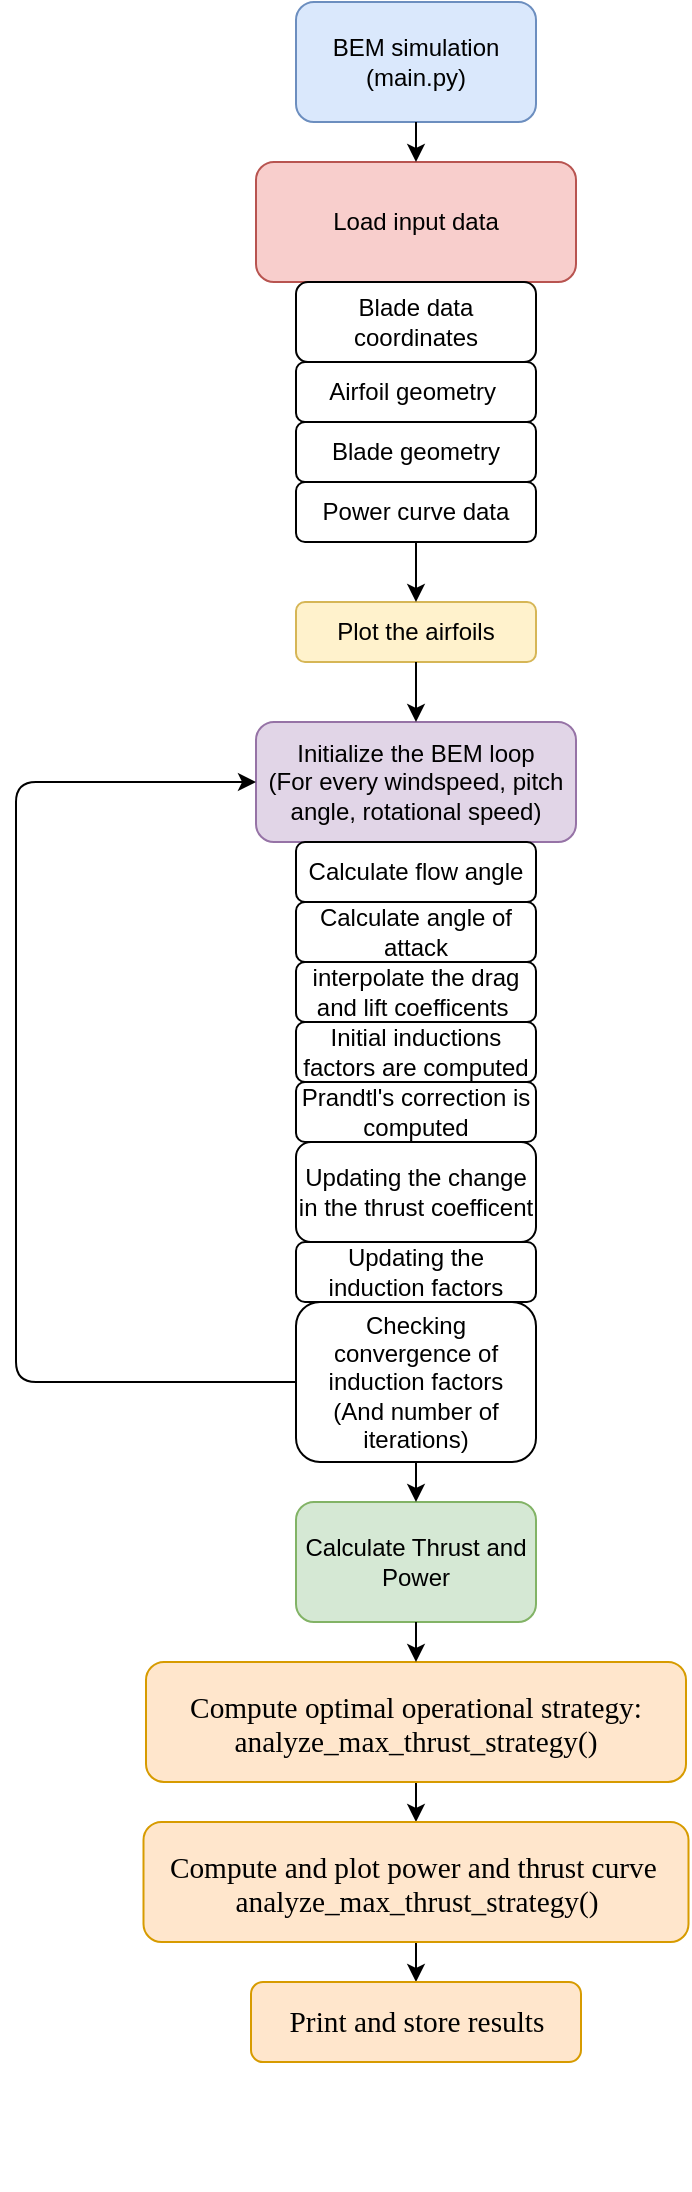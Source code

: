<mxfile>
    <diagram id="HcsooGtjJQzSXpFkrT9_" name="Page-1">
        <mxGraphModel dx="1193" dy="916" grid="1" gridSize="10" guides="1" tooltips="1" connect="1" arrows="1" fold="1" page="1" pageScale="1" pageWidth="827" pageHeight="1169" math="0" shadow="0">
            <root>
                <mxCell id="0"/>
                <mxCell id="1" parent="0"/>
                <mxCell id="4" value="BEM simulation&lt;div&gt;(main.py)&lt;/div&gt;" style="rounded=1;whiteSpace=wrap;html=1;fillColor=#dae8fc;strokeColor=#6c8ebf;" parent="1" vertex="1">
                    <mxGeometry x="300" y="30" width="120" height="60" as="geometry"/>
                </mxCell>
                <mxCell id="5" value="Load input data" style="rounded=1;whiteSpace=wrap;html=1;fillColor=#f8cecc;strokeColor=#b85450;" parent="1" vertex="1">
                    <mxGeometry x="280" y="110" width="160" height="60" as="geometry"/>
                </mxCell>
                <mxCell id="6" value="&lt;div&gt;&lt;br&gt;&lt;/div&gt;Plot the airfoils&lt;div&gt;&lt;div&gt;&lt;br&gt;&lt;/div&gt;&lt;/div&gt;" style="rounded=1;whiteSpace=wrap;html=1;fillColor=#fff2cc;strokeColor=#d6b656;" parent="1" vertex="1">
                    <mxGeometry x="300" y="330" width="120" height="30" as="geometry"/>
                </mxCell>
                <mxCell id="7" value="Initialize the BEM loop&lt;div&gt;(For every windspeed, pitch angle, rotational speed)&lt;/div&gt;" style="rounded=1;whiteSpace=wrap;html=1;fillColor=#e1d5e7;strokeColor=#9673a6;" parent="1" vertex="1">
                    <mxGeometry x="280" y="390" width="160" height="60" as="geometry"/>
                </mxCell>
                <mxCell id="8" value="Calculate Thrust and Power" style="rounded=1;whiteSpace=wrap;html=1;fillColor=#d5e8d4;strokeColor=#82b366;" parent="1" vertex="1">
                    <mxGeometry x="300" y="780" width="120" height="60" as="geometry"/>
                </mxCell>
                <mxCell id="11" value="" style="endArrow=classic;html=1;entryX=0.5;entryY=0;entryDx=0;entryDy=0;exitX=0.5;exitY=1;exitDx=0;exitDy=0;" parent="1" source="4" target="5" edge="1">
                    <mxGeometry width="50" height="50" relative="1" as="geometry">
                        <mxPoint x="330" y="210" as="sourcePoint"/>
                        <mxPoint x="380" y="160" as="targetPoint"/>
                    </mxGeometry>
                </mxCell>
                <mxCell id="12" value="" style="endArrow=classic;html=1;entryX=0.5;entryY=0;entryDx=0;entryDy=0;exitX=0.5;exitY=1;exitDx=0;exitDy=0;" parent="1" source="35" target="6" edge="1">
                    <mxGeometry width="50" height="50" relative="1" as="geometry">
                        <mxPoint x="360" y="340" as="sourcePoint"/>
                        <mxPoint x="380" y="340" as="targetPoint"/>
                    </mxGeometry>
                </mxCell>
                <mxCell id="13" value="" style="endArrow=classic;html=1;exitX=0.5;exitY=1;exitDx=0;exitDy=0;entryX=0.5;entryY=0;entryDx=0;entryDy=0;" parent="1" source="6" target="7" edge="1">
                    <mxGeometry width="50" height="50" relative="1" as="geometry">
                        <mxPoint x="330" y="550" as="sourcePoint"/>
                        <mxPoint x="380" y="500" as="targetPoint"/>
                    </mxGeometry>
                </mxCell>
                <mxCell id="14" value="" style="endArrow=classic;html=1;entryX=0.5;entryY=0;entryDx=0;entryDy=0;exitX=0.5;exitY=1;exitDx=0;exitDy=0;" parent="1" source="29" target="8" edge="1">
                    <mxGeometry width="50" height="50" relative="1" as="geometry">
                        <mxPoint x="360" y="680" as="sourcePoint"/>
                        <mxPoint x="380" y="590" as="targetPoint"/>
                    </mxGeometry>
                </mxCell>
                <mxCell id="41" style="edgeStyle=none;html=1;entryX=0.5;entryY=0;entryDx=0;entryDy=0;" edge="1" parent="1" source="15" target="38">
                    <mxGeometry relative="1" as="geometry"/>
                </mxCell>
                <mxCell id="15" value="&lt;div&gt;&lt;br&gt;&lt;/div&gt;&lt;br&gt;&lt;br&gt;&lt;br&gt;&lt;p lang=&quot;en-GB&quot; style=&quot;margin:0in;font-family:Calibri;font-size:11.0pt&quot;&gt;&lt;span style=&quot;font-size: 11pt; background-color: transparent;&quot;&gt;&lt;br&gt;&lt;/span&gt;&lt;/p&gt;&lt;p lang=&quot;en-GB&quot; style=&quot;margin:0in;font-family:Calibri;font-size:11.0pt&quot;&gt;&lt;span style=&quot;font-size: 11pt; background-color: transparent;&quot;&gt;Compute optimal operational strategy:&lt;/span&gt;&lt;/p&gt;&lt;p lang=&quot;en-GB&quot; style=&quot;margin:0in;font-family:Calibri;font-size:11.0pt&quot;&gt;&lt;span style=&quot;font-size: 11pt; background-color: transparent;&quot;&gt;analyze_max_thrust_strategy()&lt;/span&gt;&lt;/p&gt;&lt;br&gt;&lt;br&gt;&lt;br&gt;&lt;br&gt;&lt;div&gt;&lt;br&gt;&lt;/div&gt;" style="rounded=1;whiteSpace=wrap;html=1;fillColor=#ffe6cc;strokeColor=#d79b00;" parent="1" vertex="1">
                    <mxGeometry x="225" y="860" width="270" height="60" as="geometry"/>
                </mxCell>
                <mxCell id="16" value="" style="endArrow=classic;html=1;entryX=0.5;entryY=0;entryDx=0;entryDy=0;exitX=0.5;exitY=1;exitDx=0;exitDy=0;" parent="1" source="8" target="15" edge="1">
                    <mxGeometry width="50" height="50" relative="1" as="geometry">
                        <mxPoint x="330" y="700" as="sourcePoint"/>
                        <mxPoint x="380" y="650" as="targetPoint"/>
                    </mxGeometry>
                </mxCell>
                <mxCell id="17" value="" style="endArrow=classic;html=1;exitX=0;exitY=0.5;exitDx=0;exitDy=0;entryX=0;entryY=0.5;entryDx=0;entryDy=0;" parent="1" source="29" target="7" edge="1">
                    <mxGeometry width="50" height="50" relative="1" as="geometry">
                        <mxPoint x="330" y="620" as="sourcePoint"/>
                        <mxPoint x="380" y="570" as="targetPoint"/>
                        <Array as="points">
                            <mxPoint x="160" y="720"/>
                            <mxPoint x="160" y="420"/>
                        </Array>
                    </mxGeometry>
                </mxCell>
                <mxCell id="23" value="Calculate flow angle" style="rounded=1;whiteSpace=wrap;html=1;" parent="1" vertex="1">
                    <mxGeometry x="300" y="450" width="120" height="30" as="geometry"/>
                </mxCell>
                <mxCell id="25" value="Calculate angle of attack" style="rounded=1;whiteSpace=wrap;html=1;" parent="1" vertex="1">
                    <mxGeometry x="300" y="480" width="120" height="30" as="geometry"/>
                </mxCell>
                <mxCell id="26" value="interpolate the drag and lift coefficents&amp;nbsp;" style="rounded=1;whiteSpace=wrap;html=1;" parent="1" vertex="1">
                    <mxGeometry x="300" y="510" width="120" height="30" as="geometry"/>
                </mxCell>
                <mxCell id="27" value="Initial inductions factors are computed" style="rounded=1;whiteSpace=wrap;html=1;" parent="1" vertex="1">
                    <mxGeometry x="300" y="540" width="120" height="30" as="geometry"/>
                </mxCell>
                <mxCell id="28" value="Prandtl&#39;s correction is computed" style="rounded=1;whiteSpace=wrap;html=1;" parent="1" vertex="1">
                    <mxGeometry x="300" y="570" width="120" height="30" as="geometry"/>
                </mxCell>
                <mxCell id="29" value="Checking convergence of induction factors&lt;div&gt;(And number of iterations)&lt;/div&gt;" style="rounded=1;whiteSpace=wrap;html=1;" parent="1" vertex="1">
                    <mxGeometry x="300" y="680" width="120" height="80" as="geometry"/>
                </mxCell>
                <mxCell id="30" value="Updating the change in the thrust coefficent" style="rounded=1;whiteSpace=wrap;html=1;" parent="1" vertex="1">
                    <mxGeometry x="300" y="600" width="120" height="50" as="geometry"/>
                </mxCell>
                <mxCell id="31" value="Updating the induction factors" style="rounded=1;whiteSpace=wrap;html=1;" parent="1" vertex="1">
                    <mxGeometry x="300" y="650" width="120" height="30" as="geometry"/>
                </mxCell>
                <mxCell id="33" value="Airfoil geometry&amp;nbsp;" style="rounded=1;whiteSpace=wrap;html=1;" parent="1" vertex="1">
                    <mxGeometry x="300" y="210" width="120" height="30" as="geometry"/>
                </mxCell>
                <mxCell id="34" value="Blade geometry" style="rounded=1;whiteSpace=wrap;html=1;" parent="1" vertex="1">
                    <mxGeometry x="300" y="240" width="120" height="30" as="geometry"/>
                </mxCell>
                <mxCell id="35" value="Power curve data" style="rounded=1;whiteSpace=wrap;html=1;" parent="1" vertex="1">
                    <mxGeometry x="300" y="270" width="120" height="30" as="geometry"/>
                </mxCell>
                <mxCell id="37" value="&lt;span style=&quot;color: rgb(0, 0, 0);&quot;&gt;Blade data coordinates&lt;/span&gt;" style="rounded=1;whiteSpace=wrap;html=1;" parent="1" vertex="1">
                    <mxGeometry x="300" y="170" width="120" height="40" as="geometry"/>
                </mxCell>
                <mxCell id="42" style="edgeStyle=none;html=1;entryX=0.5;entryY=0;entryDx=0;entryDy=0;" edge="1" parent="1" source="38" target="39">
                    <mxGeometry relative="1" as="geometry"/>
                </mxCell>
                <mxCell id="38" value="&lt;div&gt;&lt;br&gt;&lt;/div&gt;&lt;br&gt;&lt;br&gt;&lt;br&gt;&lt;p lang=&quot;en-GB&quot; style=&quot;margin:0in;font-family:Calibri;font-size:11.0pt&quot;&gt;&lt;span style=&quot;font-size: 11pt; background-color: transparent;&quot;&gt;&lt;br&gt;&lt;/span&gt;&lt;/p&gt;&lt;p lang=&quot;en-GB&quot; style=&quot;margin:0in;font-family:Calibri;font-size:11.0pt&quot;&gt;&lt;span style=&quot;font-size: 11pt; background-color: transparent;&quot;&gt;Compute and plot power and thrust curve&amp;nbsp;&lt;/span&gt;&lt;/p&gt;&lt;p lang=&quot;en-GB&quot; style=&quot;margin:0in;font-family:Calibri;font-size:11.0pt&quot;&gt;&lt;span style=&quot;background-color: transparent; font-size: 11pt;&quot;&gt;analyze_max_thrust_strategy()&lt;/span&gt;&lt;/p&gt;&lt;br&gt;&lt;br&gt;&lt;br&gt;&lt;br&gt;&lt;div&gt;&lt;br&gt;&lt;/div&gt;" style="rounded=1;whiteSpace=wrap;html=1;fillColor=#ffe6cc;strokeColor=#d79b00;" vertex="1" parent="1">
                    <mxGeometry x="223.75" y="940" width="272.5" height="60" as="geometry"/>
                </mxCell>
                <mxCell id="39" value="&lt;div&gt;&lt;br&gt;&lt;/div&gt;&lt;br&gt;&lt;br&gt;&lt;br&gt;&lt;p lang=&quot;en-GB&quot; style=&quot;margin:0in;font-family:Calibri;font-size:11.0pt&quot;&gt;&lt;span style=&quot;font-size: 11pt; background-color: transparent;&quot;&gt;&lt;br&gt;&lt;/span&gt;&lt;/p&gt;&lt;p lang=&quot;en-GB&quot; style=&quot;margin:0in;font-family:Calibri;font-size:11.0pt&quot;&gt;Print and store results&lt;/p&gt;&lt;p lang=&quot;en-GB&quot; style=&quot;margin:0in;font-family:Calibri;font-size:11.0pt&quot;&gt;&lt;br&gt;&lt;/p&gt;&lt;br&gt;&lt;br&gt;&lt;br&gt;&lt;div&gt;&lt;br&gt;&lt;/div&gt;" style="rounded=1;whiteSpace=wrap;html=1;fillColor=#ffe6cc;strokeColor=#d79b00;" vertex="1" parent="1">
                    <mxGeometry x="277.5" y="1020" width="165" height="40" as="geometry"/>
                </mxCell>
            </root>
        </mxGraphModel>
    </diagram>
</mxfile>